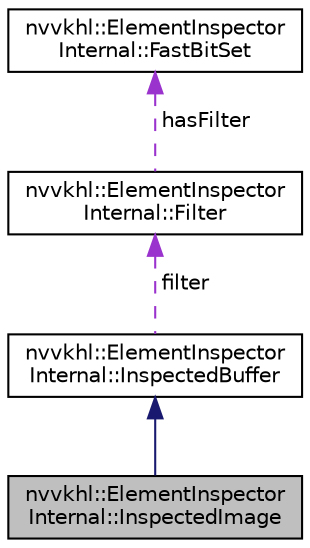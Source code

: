 digraph "nvvkhl::ElementInspectorInternal::InspectedImage"
{
 // LATEX_PDF_SIZE
  edge [fontname="Helvetica",fontsize="10",labelfontname="Helvetica",labelfontsize="10"];
  node [fontname="Helvetica",fontsize="10",shape=record];
  Node1 [label="nvvkhl::ElementInspector\lInternal::InspectedImage",height=0.2,width=0.4,color="black", fillcolor="grey75", style="filled", fontcolor="black",tooltip=" "];
  Node2 -> Node1 [dir="back",color="midnightblue",fontsize="10",style="solid",fontname="Helvetica"];
  Node2 [label="nvvkhl::ElementInspector\lInternal::InspectedBuffer",height=0.2,width=0.4,color="black", fillcolor="white", style="filled",URL="$structnvvkhl_1_1_element_inspector_internal_1_1_inspected_buffer.html",tooltip=" "];
  Node3 -> Node2 [dir="back",color="darkorchid3",fontsize="10",style="dashed",label=" filter" ,fontname="Helvetica"];
  Node3 [label="nvvkhl::ElementInspector\lInternal::Filter",height=0.2,width=0.4,color="black", fillcolor="white", style="filled",URL="$structnvvkhl_1_1_element_inspector_internal_1_1_filter.html",tooltip=" "];
  Node4 -> Node3 [dir="back",color="darkorchid3",fontsize="10",style="dashed",label=" hasFilter" ,fontname="Helvetica"];
  Node4 [label="nvvkhl::ElementInspector\lInternal::FastBitSet",height=0.2,width=0.4,color="black", fillcolor="white", style="filled",URL="$structnvvkhl_1_1_element_inspector_internal_1_1_fast_bit_set.html",tooltip=" "];
}
